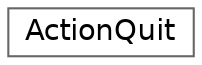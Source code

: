 digraph "Graphical Class Hierarchy"
{
 // LATEX_PDF_SIZE
  bgcolor="transparent";
  edge [fontname=Helvetica,fontsize=14,labelfontname=Helvetica,labelfontsize=14];
  node [fontname=Helvetica,fontsize=14,shape=box,height=0.2,width=0.4];
  rankdir="LR";
  Node0 [id="Node000000",label="ActionQuit",height=0.2,width=0.4,color="grey40", fillcolor="white", style="filled",URL="$de/d86/classActionQuit.html",tooltip=" "];
}
